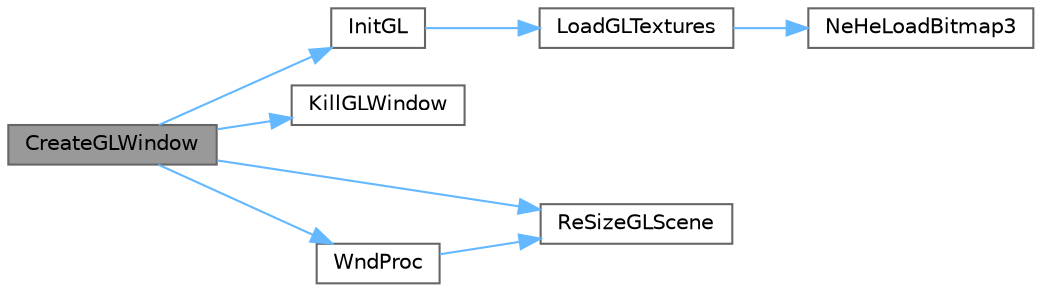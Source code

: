 digraph "CreateGLWindow"
{
 // LATEX_PDF_SIZE
  bgcolor="transparent";
  edge [fontname=Helvetica,fontsize=10,labelfontname=Helvetica,labelfontsize=10];
  node [fontname=Helvetica,fontsize=10,shape=box,height=0.2,width=0.4];
  rankdir="LR";
  Node1 [label="CreateGLWindow",height=0.2,width=0.4,color="gray40", fillcolor="grey60", style="filled", fontcolor="black",tooltip="Creation of our OpenGL Window."];
  Node1 -> Node2 [color="steelblue1",style="solid"];
  Node2 [label="InitGL",height=0.2,width=0.4,color="grey40", fillcolor="white", style="filled",URL="$_lesson07_8c.html#aa4c387d3f1ebce6d57684b6a10c9b0ae",tooltip="Fonction InitGL : Fin de l'initialisation de la fenêtre Windows gérant OpenGL."];
  Node2 -> Node3 [color="steelblue1",style="solid"];
  Node3 [label="LoadGLTextures",height=0.2,width=0.4,color="grey40", fillcolor="white", style="filled",URL="$_lesson07_8c.html#a8dd15539ba90ae3670aa0a9f889d2236",tooltip=" "];
  Node3 -> Node4 [color="steelblue1",style="solid"];
  Node4 [label="NeHeLoadBitmap3",height=0.2,width=0.4,color="grey40", fillcolor="white", style="filled",URL="$_lesson07_8c.html#ae1c091a456680cc628759567198fe7ec",tooltip="Fonction NeHeLoadBitmap3 : charge un fichier BMP en mémoire pour generer un tableau de trois textures..."];
  Node1 -> Node5 [color="steelblue1",style="solid"];
  Node5 [label="KillGLWindow",height=0.2,width=0.4,color="grey40", fillcolor="white", style="filled",URL="$_lesson07_8c.html#af33a2273205c1491be5916d3091658e0",tooltip="Fonction KillGLWindow : Destruction de toutes les ressources du programme."];
  Node1 -> Node6 [color="steelblue1",style="solid"];
  Node6 [label="ReSizeGLScene",height=0.2,width=0.4,color="grey40", fillcolor="white", style="filled",URL="$_lesson07_8c.html#a87bb84d489df61ed7b0c002584fd984f",tooltip="Fonction ReSizeGLScene : redimensionnement de la fenêtre Windows gérant OpenGL."];
  Node1 -> Node7 [color="steelblue1",style="solid"];
  Node7 [label="WndProc",height=0.2,width=0.4,color="grey40", fillcolor="white", style="filled",URL="$_lesson07_8c.html#ae749e989b362e19783c7af4a2bf46c95",tooltip="Fonction CALLBACK de traitement des messages Windows."];
  Node7 -> Node6 [color="steelblue1",style="solid"];
}
